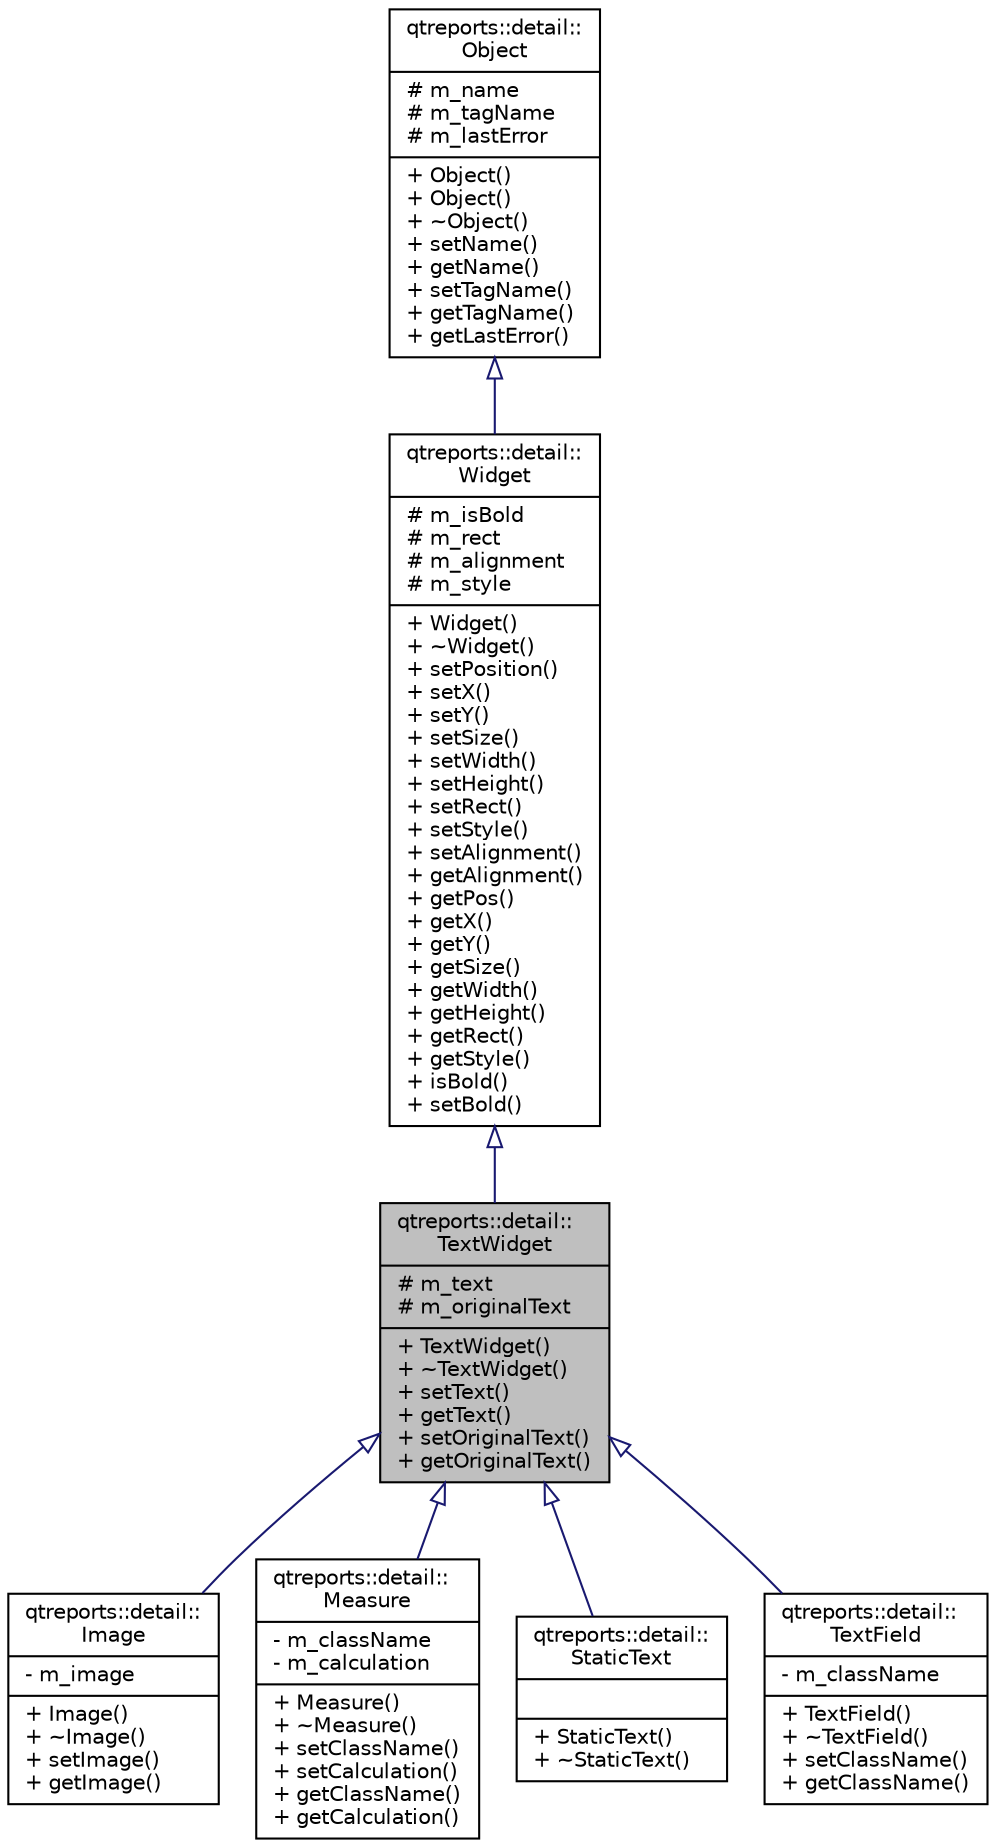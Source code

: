 digraph "qtreports::detail::TextWidget"
{
 // INTERACTIVE_SVG=YES
  bgcolor="transparent";
  edge [fontname="Helvetica",fontsize="10",labelfontname="Helvetica",labelfontsize="10"];
  node [fontname="Helvetica",fontsize="10",shape=record];
  Node1 [label="{qtreports::detail::\lTextWidget\n|# m_text\l# m_originalText\l|+ TextWidget()\l+ ~TextWidget()\l+ setText()\l+ getText()\l+ setOriginalText()\l+ getOriginalText()\l}",height=0.2,width=0.4,color="black", fillcolor="grey75", style="filled", fontcolor="black"];
  Node2 -> Node1 [dir="back",color="midnightblue",fontsize="10",style="solid",arrowtail="onormal",fontname="Helvetica"];
  Node2 [label="{qtreports::detail::\lWidget\n|# m_isBold\l# m_rect\l# m_alignment\l# m_style\l|+ Widget()\l+ ~Widget()\l+ setPosition()\l+ setX()\l+ setY()\l+ setSize()\l+ setWidth()\l+ setHeight()\l+ setRect()\l+ setStyle()\l+ setAlignment()\l+ getAlignment()\l+ getPos()\l+ getX()\l+ getY()\l+ getSize()\l+ getWidth()\l+ getHeight()\l+ getRect()\l+ getStyle()\l+ isBold()\l+ setBold()\l}",height=0.2,width=0.4,color="black",URL="$classqtreports_1_1detail_1_1_widget.html",tooltip="Базовый класс для тэгов, которые подлежат отображению "];
  Node3 -> Node2 [dir="back",color="midnightblue",fontsize="10",style="solid",arrowtail="onormal",fontname="Helvetica"];
  Node3 [label="{qtreports::detail::\lObject\n|# m_name\l# m_tagName\l# m_lastError\l|+ Object()\l+ Object()\l+ ~Object()\l+ setName()\l+ getName()\l+ setTagName()\l+ getTagName()\l+ getLastError()\l}",height=0.2,width=0.4,color="black",URL="$classqtreports_1_1detail_1_1_object.html",tooltip="Базовый класс для любого тэга "];
  Node1 -> Node4 [dir="back",color="midnightblue",fontsize="10",style="solid",arrowtail="onormal",fontname="Helvetica"];
  Node4 [label="{qtreports::detail::\lImage\n|- m_image\l|+ Image()\l+ ~Image()\l+ setImage()\l+ getImage()\l}",height=0.2,width=0.4,color="black",URL="$classqtreports_1_1detail_1_1_image.html",tooltip="Класс, реализующий тэг <image> "];
  Node1 -> Node5 [dir="back",color="midnightblue",fontsize="10",style="solid",arrowtail="onormal",fontname="Helvetica"];
  Node5 [label="{qtreports::detail::\lMeasure\n|- m_className\l- m_calculation\l|+ Measure()\l+ ~Measure()\l+ setClassName()\l+ setCalculation()\l+ getClassName()\l+ getCalculation()\l}",height=0.2,width=0.4,color="black",URL="$classqtreports_1_1detail_1_1_measure.html"];
  Node1 -> Node6 [dir="back",color="midnightblue",fontsize="10",style="solid",arrowtail="onormal",fontname="Helvetica"];
  Node6 [label="{qtreports::detail::\lStaticText\n||+ StaticText()\l+ ~StaticText()\l}",height=0.2,width=0.4,color="black",URL="$classqtreports_1_1detail_1_1_static_text.html",tooltip="Класс, реализующий тэг <staticText> "];
  Node1 -> Node7 [dir="back",color="midnightblue",fontsize="10",style="solid",arrowtail="onormal",fontname="Helvetica"];
  Node7 [label="{qtreports::detail::\lTextField\n|- m_className\l|+ TextField()\l+ ~TextField()\l+ setClassName()\l+ getClassName()\l}",height=0.2,width=0.4,color="black",URL="$classqtreports_1_1detail_1_1_text_field.html",tooltip="Класс, реализующий тэг <textField> "];
}

